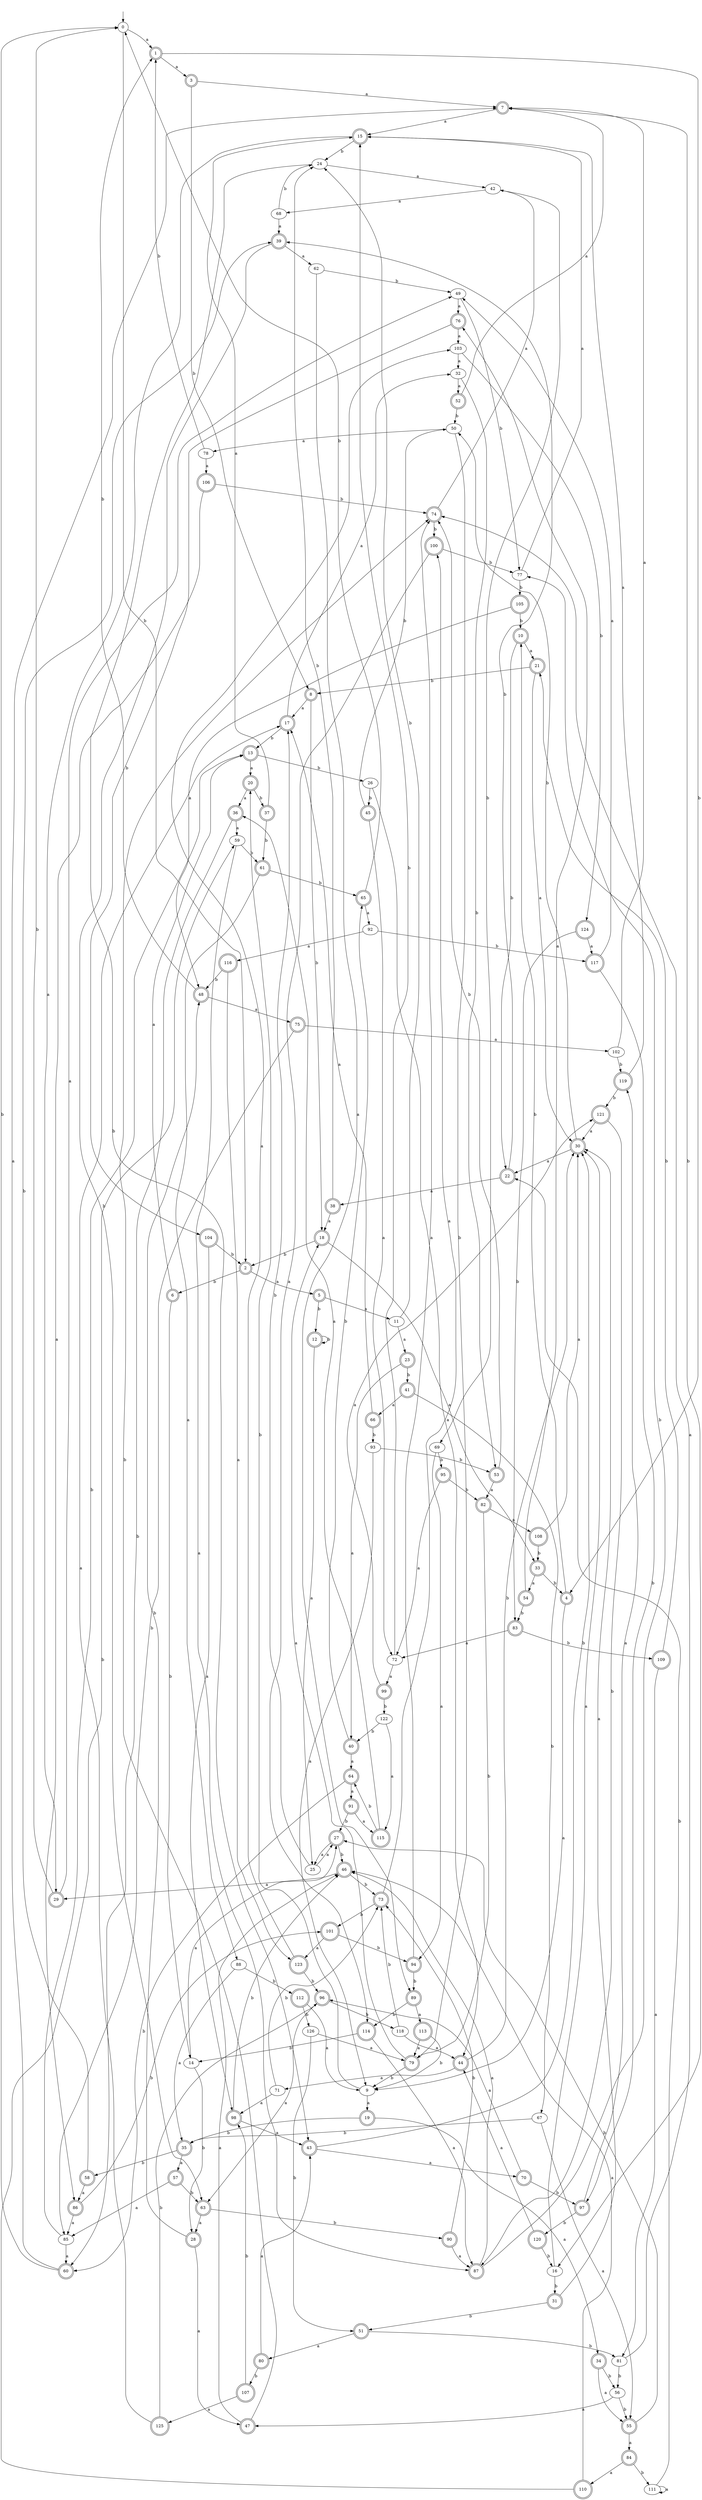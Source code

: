 digraph RandomDFA {
  __start0 [label="", shape=none];
  __start0 -> 0 [label=""];
  0 [shape=circle]
  0 -> 1 [label="a"]
  0 -> 2 [label="b"]
  1 [shape=doublecircle]
  1 -> 3 [label="a"]
  1 -> 4 [label="b"]
  2 [shape=doublecircle]
  2 -> 5 [label="a"]
  2 -> 6 [label="b"]
  3 [shape=doublecircle]
  3 -> 7 [label="a"]
  3 -> 8 [label="b"]
  4 [shape=doublecircle]
  4 -> 9 [label="a"]
  4 -> 10 [label="b"]
  5 [shape=doublecircle]
  5 -> 11 [label="a"]
  5 -> 12 [label="b"]
  6 [shape=doublecircle]
  6 -> 13 [label="a"]
  6 -> 14 [label="b"]
  7 [shape=doublecircle]
  7 -> 15 [label="a"]
  7 -> 16 [label="b"]
  8 [shape=doublecircle]
  8 -> 17 [label="a"]
  8 -> 18 [label="b"]
  9
  9 -> 19 [label="a"]
  9 -> 20 [label="b"]
  10 [shape=doublecircle]
  10 -> 21 [label="a"]
  10 -> 22 [label="b"]
  11
  11 -> 23 [label="a"]
  11 -> 24 [label="b"]
  12 [shape=doublecircle]
  12 -> 25 [label="a"]
  12 -> 12 [label="b"]
  13 [shape=doublecircle]
  13 -> 20 [label="a"]
  13 -> 26 [label="b"]
  14
  14 -> 27 [label="a"]
  14 -> 28 [label="b"]
  15 [shape=doublecircle]
  15 -> 29 [label="a"]
  15 -> 24 [label="b"]
  16
  16 -> 30 [label="a"]
  16 -> 31 [label="b"]
  17 [shape=doublecircle]
  17 -> 32 [label="a"]
  17 -> 13 [label="b"]
  18 [shape=doublecircle]
  18 -> 33 [label="a"]
  18 -> 2 [label="b"]
  19 [shape=doublecircle]
  19 -> 34 [label="a"]
  19 -> 35 [label="b"]
  20 [shape=doublecircle]
  20 -> 36 [label="a"]
  20 -> 37 [label="b"]
  21 [shape=doublecircle]
  21 -> 30 [label="a"]
  21 -> 8 [label="b"]
  22 [shape=doublecircle]
  22 -> 38 [label="a"]
  22 -> 39 [label="b"]
  23 [shape=doublecircle]
  23 -> 40 [label="a"]
  23 -> 41 [label="b"]
  24
  24 -> 42 [label="a"]
  24 -> 43 [label="b"]
  25
  25 -> 27 [label="a"]
  25 -> 17 [label="b"]
  26
  26 -> 44 [label="a"]
  26 -> 45 [label="b"]
  27 [shape=doublecircle]
  27 -> 25 [label="a"]
  27 -> 46 [label="b"]
  28 [shape=doublecircle]
  28 -> 47 [label="a"]
  28 -> 48 [label="b"]
  29 [shape=doublecircle]
  29 -> 49 [label="a"]
  29 -> 0 [label="b"]
  30 [shape=doublecircle]
  30 -> 22 [label="a"]
  30 -> 50 [label="b"]
  31 [shape=doublecircle]
  31 -> 30 [label="a"]
  31 -> 51 [label="b"]
  32
  32 -> 52 [label="a"]
  32 -> 53 [label="b"]
  33 [shape=doublecircle]
  33 -> 54 [label="a"]
  33 -> 4 [label="b"]
  34 [shape=doublecircle]
  34 -> 55 [label="a"]
  34 -> 56 [label="b"]
  35 [shape=doublecircle]
  35 -> 57 [label="a"]
  35 -> 58 [label="b"]
  36 [shape=doublecircle]
  36 -> 59 [label="a"]
  36 -> 60 [label="b"]
  37 [shape=doublecircle]
  37 -> 15 [label="a"]
  37 -> 61 [label="b"]
  38 [shape=doublecircle]
  38 -> 18 [label="a"]
  38 -> 24 [label="b"]
  39 [shape=doublecircle]
  39 -> 62 [label="a"]
  39 -> 63 [label="b"]
  40 [shape=doublecircle]
  40 -> 64 [label="a"]
  40 -> 65 [label="b"]
  41 [shape=doublecircle]
  41 -> 66 [label="a"]
  41 -> 67 [label="b"]
  42
  42 -> 68 [label="a"]
  42 -> 69 [label="b"]
  43 [shape=doublecircle]
  43 -> 70 [label="a"]
  43 -> 30 [label="b"]
  44 [shape=doublecircle]
  44 -> 71 [label="a"]
  44 -> 30 [label="b"]
  45 [shape=doublecircle]
  45 -> 72 [label="a"]
  45 -> 50 [label="b"]
  46 [shape=doublecircle]
  46 -> 29 [label="a"]
  46 -> 73 [label="b"]
  47 [shape=doublecircle]
  47 -> 46 [label="a"]
  47 -> 74 [label="b"]
  48 [shape=doublecircle]
  48 -> 75 [label="a"]
  48 -> 1 [label="b"]
  49
  49 -> 76 [label="a"]
  49 -> 77 [label="b"]
  50
  50 -> 78 [label="a"]
  50 -> 79 [label="b"]
  51 [shape=doublecircle]
  51 -> 80 [label="a"]
  51 -> 81 [label="b"]
  52 [shape=doublecircle]
  52 -> 7 [label="a"]
  52 -> 50 [label="b"]
  53 [shape=doublecircle]
  53 -> 82 [label="a"]
  53 -> 74 [label="b"]
  54 [shape=doublecircle]
  54 -> 76 [label="a"]
  54 -> 83 [label="b"]
  55 [shape=doublecircle]
  55 -> 84 [label="a"]
  55 -> 27 [label="b"]
  56
  56 -> 47 [label="a"]
  56 -> 55 [label="b"]
  57 [shape=doublecircle]
  57 -> 85 [label="a"]
  57 -> 63 [label="b"]
  58 [shape=doublecircle]
  58 -> 86 [label="a"]
  58 -> 39 [label="b"]
  59
  59 -> 87 [label="a"]
  59 -> 61 [label="b"]
  60 [shape=doublecircle]
  60 -> 7 [label="a"]
  60 -> 0 [label="b"]
  61 [shape=doublecircle]
  61 -> 88 [label="a"]
  61 -> 65 [label="b"]
  62
  62 -> 89 [label="a"]
  62 -> 49 [label="b"]
  63 [shape=doublecircle]
  63 -> 28 [label="a"]
  63 -> 90 [label="b"]
  64 [shape=doublecircle]
  64 -> 91 [label="a"]
  64 -> 60 [label="b"]
  65 [shape=doublecircle]
  65 -> 92 [label="a"]
  65 -> 0 [label="b"]
  66 [shape=doublecircle]
  66 -> 17 [label="a"]
  66 -> 93 [label="b"]
  67
  67 -> 55 [label="a"]
  67 -> 35 [label="b"]
  68
  68 -> 39 [label="a"]
  68 -> 24 [label="b"]
  69
  69 -> 94 [label="a"]
  69 -> 95 [label="b"]
  70 [shape=doublecircle]
  70 -> 96 [label="a"]
  70 -> 97 [label="b"]
  71
  71 -> 98 [label="a"]
  71 -> 73 [label="b"]
  72
  72 -> 99 [label="a"]
  72 -> 15 [label="b"]
  73 [shape=doublecircle]
  73 -> 100 [label="a"]
  73 -> 101 [label="b"]
  74 [shape=doublecircle]
  74 -> 42 [label="a"]
  74 -> 100 [label="b"]
  75 [shape=doublecircle]
  75 -> 102 [label="a"]
  75 -> 85 [label="b"]
  76 [shape=doublecircle]
  76 -> 103 [label="a"]
  76 -> 104 [label="b"]
  77
  77 -> 15 [label="a"]
  77 -> 105 [label="b"]
  78
  78 -> 106 [label="a"]
  78 -> 1 [label="b"]
  79 [shape=doublecircle]
  79 -> 18 [label="a"]
  79 -> 9 [label="b"]
  80 [shape=doublecircle]
  80 -> 43 [label="a"]
  80 -> 107 [label="b"]
  81
  81 -> 74 [label="a"]
  81 -> 56 [label="b"]
  82 [shape=doublecircle]
  82 -> 108 [label="a"]
  82 -> 79 [label="b"]
  83 [shape=doublecircle]
  83 -> 72 [label="a"]
  83 -> 109 [label="b"]
  84 [shape=doublecircle]
  84 -> 110 [label="a"]
  84 -> 111 [label="b"]
  85
  85 -> 60 [label="a"]
  85 -> 13 [label="b"]
  86 [shape=doublecircle]
  86 -> 85 [label="a"]
  86 -> 101 [label="b"]
  87 [shape=doublecircle]
  87 -> 46 [label="a"]
  87 -> 77 [label="b"]
  88
  88 -> 35 [label="a"]
  88 -> 112 [label="b"]
  89 [shape=doublecircle]
  89 -> 113 [label="a"]
  89 -> 114 [label="b"]
  90 [shape=doublecircle]
  90 -> 87 [label="a"]
  90 -> 73 [label="b"]
  91 [shape=doublecircle]
  91 -> 115 [label="a"]
  91 -> 27 [label="b"]
  92
  92 -> 116 [label="a"]
  92 -> 117 [label="b"]
  93
  93 -> 9 [label="a"]
  93 -> 53 [label="b"]
  94 [shape=doublecircle]
  94 -> 74 [label="a"]
  94 -> 89 [label="b"]
  95 [shape=doublecircle]
  95 -> 72 [label="a"]
  95 -> 82 [label="b"]
  96 [shape=doublecircle]
  96 -> 63 [label="a"]
  96 -> 118 [label="b"]
  97 [shape=doublecircle]
  97 -> 119 [label="a"]
  97 -> 120 [label="b"]
  98 [shape=doublecircle]
  98 -> 43 [label="a"]
  98 -> 46 [label="b"]
  99 [shape=doublecircle]
  99 -> 121 [label="a"]
  99 -> 122 [label="b"]
  100 [shape=doublecircle]
  100 -> 114 [label="a"]
  100 -> 77 [label="b"]
  101 [shape=doublecircle]
  101 -> 123 [label="a"]
  101 -> 94 [label="b"]
  102
  102 -> 7 [label="a"]
  102 -> 119 [label="b"]
  103
  103 -> 32 [label="a"]
  103 -> 124 [label="b"]
  104 [shape=doublecircle]
  104 -> 98 [label="a"]
  104 -> 2 [label="b"]
  105 [shape=doublecircle]
  105 -> 48 [label="a"]
  105 -> 10 [label="b"]
  106 [shape=doublecircle]
  106 -> 86 [label="a"]
  106 -> 74 [label="b"]
  107 [shape=doublecircle]
  107 -> 125 [label="a"]
  107 -> 98 [label="b"]
  108 [shape=doublecircle]
  108 -> 30 [label="a"]
  108 -> 33 [label="b"]
  109 [shape=doublecircle]
  109 -> 81 [label="a"]
  109 -> 21 [label="b"]
  110 [shape=doublecircle]
  110 -> 46 [label="a"]
  110 -> 59 [label="b"]
  111
  111 -> 111 [label="a"]
  111 -> 22 [label="b"]
  112 [shape=doublecircle]
  112 -> 9 [label="a"]
  112 -> 126 [label="b"]
  113 [shape=doublecircle]
  113 -> 79 [label="a"]
  113 -> 9 [label="b"]
  114 [shape=doublecircle]
  114 -> 87 [label="a"]
  114 -> 14 [label="b"]
  115 [shape=doublecircle]
  115 -> 36 [label="a"]
  115 -> 64 [label="b"]
  116 [shape=doublecircle]
  116 -> 123 [label="a"]
  116 -> 48 [label="b"]
  117 [shape=doublecircle]
  117 -> 49 [label="a"]
  117 -> 97 [label="b"]
  118
  118 -> 44 [label="a"]
  118 -> 73 [label="b"]
  119 [shape=doublecircle]
  119 -> 15 [label="a"]
  119 -> 121 [label="b"]
  120 [shape=doublecircle]
  120 -> 44 [label="a"]
  120 -> 16 [label="b"]
  121 [shape=doublecircle]
  121 -> 30 [label="a"]
  121 -> 87 [label="b"]
  122
  122 -> 115 [label="a"]
  122 -> 40 [label="b"]
  123 [shape=doublecircle]
  123 -> 103 [label="a"]
  123 -> 96 [label="b"]
  124 [shape=doublecircle]
  124 -> 117 [label="a"]
  124 -> 83 [label="b"]
  125 [shape=doublecircle]
  125 -> 17 [label="a"]
  125 -> 96 [label="b"]
  126
  126 -> 79 [label="a"]
  126 -> 51 [label="b"]
}
